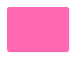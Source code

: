 @startuml

skinparam ClassBackgroundColor #HotPink
skinparam ClassFontColor #HotPink
skinparam ClassBorderColor #HotPink

skinparam ClassStereotypeFontSize 0
skinparam CircledCharacterFontSize 0
skinparam CircledCharacterRadius 0
skinparam ClassBorderThickness 0
skinparam Shadowing false

class Dummy

@enduml